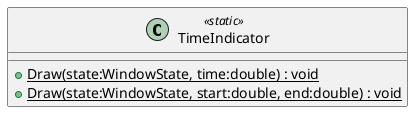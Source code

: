 @startuml
class TimeIndicator <<static>> {
    + {static} Draw(state:WindowState, time:double) : void
    + {static} Draw(state:WindowState, start:double, end:double) : void
}
@enduml
